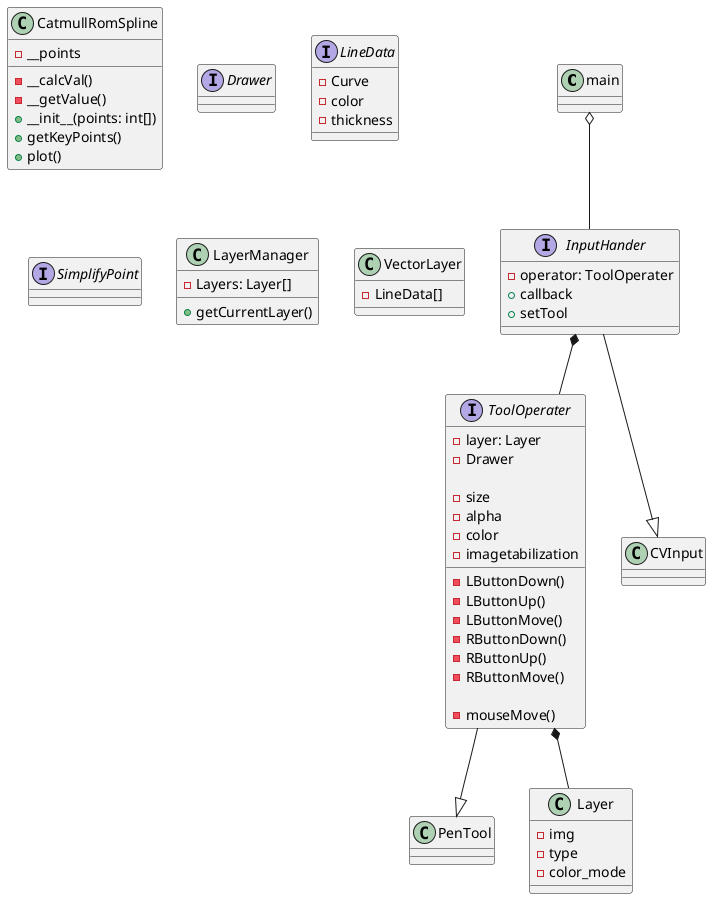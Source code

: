 @startuml




class main{
    
}
class CatmullRomSpline {
    -__points
    -__calcVal()
    -__getValue()
    +__init__(points: int[])
    +getKeyPoints()
    +plot()
}

interface ToolOperater{
    -layer: Layer
    -Drawer
    
    -size
    -alpha
    -color
    -imagetabilization
    
    
 -LButtonDown()
 -LButtonUp()
 -LButtonMove()
 -RButtonDown()
 -RButtonUp()
 -RButtonMove()
 
 -mouseMove()

}

class CVInput{
    
}

interface Drawer{
}

interface LineData{
    -Curve
    -color
    -thickness
}

interface InputHander{
    -operator: ToolOperater
    +callback
    +setTool
}

interface SimplifyPoint{
    
}

class PenTool{
    
}

main o-- InputHander
InputHander *-- ToolOperater 
InputHander --|> CVInput
ToolOperater *-- Layer
ToolOperater --|> PenTool

class LayerManager{
    -Layers: Layer[]
    
    +getCurrentLayer()
    
}

class Layer{
    -img
    -type
    -color_mode
    
}

class VectorLayer{
    -LineData[]
}


@enduml

